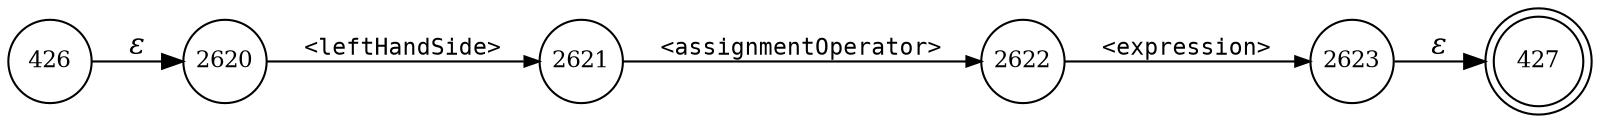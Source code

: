 digraph ATN {
rankdir=LR;
s427[fontsize=11, label="427", shape=doublecircle, fixedsize=true, width=.6];
s426[fontsize=11,label="426", shape=circle, fixedsize=true, width=.55, peripheries=1];
s2620[fontsize=11,label="2620", shape=circle, fixedsize=true, width=.55, peripheries=1];
s2621[fontsize=11,label="2621", shape=circle, fixedsize=true, width=.55, peripheries=1];
s2622[fontsize=11,label="2622", shape=circle, fixedsize=true, width=.55, peripheries=1];
s2623[fontsize=11,label="2623", shape=circle, fixedsize=true, width=.55, peripheries=1];
s426 -> s2620 [fontname="Times-Italic", label="&epsilon;"];
s2620 -> s2621 [fontsize=11, fontname="Courier", arrowsize=.7, label = "<leftHandSide>", arrowhead = normal];
s2621 -> s2622 [fontsize=11, fontname="Courier", arrowsize=.7, label = "<assignmentOperator>", arrowhead = normal];
s2622 -> s2623 [fontsize=11, fontname="Courier", arrowsize=.7, label = "<expression>", arrowhead = normal];
s2623 -> s427 [fontname="Times-Italic", label="&epsilon;"];
}